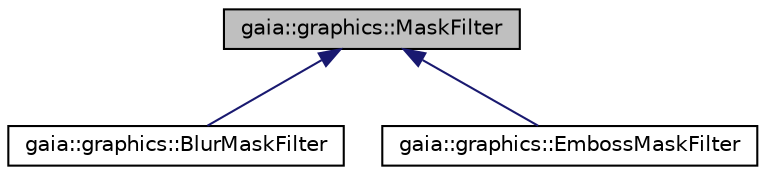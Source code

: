 digraph G
{
  edge [fontname="Helvetica",fontsize="10",labelfontname="Helvetica",labelfontsize="10"];
  node [fontname="Helvetica",fontsize="10",shape=record];
  Node1 [label="gaia::graphics::MaskFilter",height=0.2,width=0.4,color="black", fillcolor="grey75", style="filled" fontcolor="black"];
  Node1 -> Node2 [dir=back,color="midnightblue",fontsize="10",style="solid",fontname="Helvetica"];
  Node2 [label="gaia::graphics::BlurMaskFilter",height=0.2,width=0.4,color="black", fillcolor="white", style="filled",URL="$df/d97/classgaia_1_1graphics_1_1_blur_mask_filter.html",tooltip="This takes a mask, and blurs its edge by the specified radius."];
  Node1 -> Node3 [dir=back,color="midnightblue",fontsize="10",style="solid",fontname="Helvetica"];
  Node3 [label="gaia::graphics::EmbossMaskFilter",height=0.2,width=0.4,color="black", fillcolor="white", style="filled",URL="$de/d6f/classgaia_1_1graphics_1_1_emboss_mask_filter.html",tooltip="Create an emboss maskfilter to apply to drawing style."];
}
